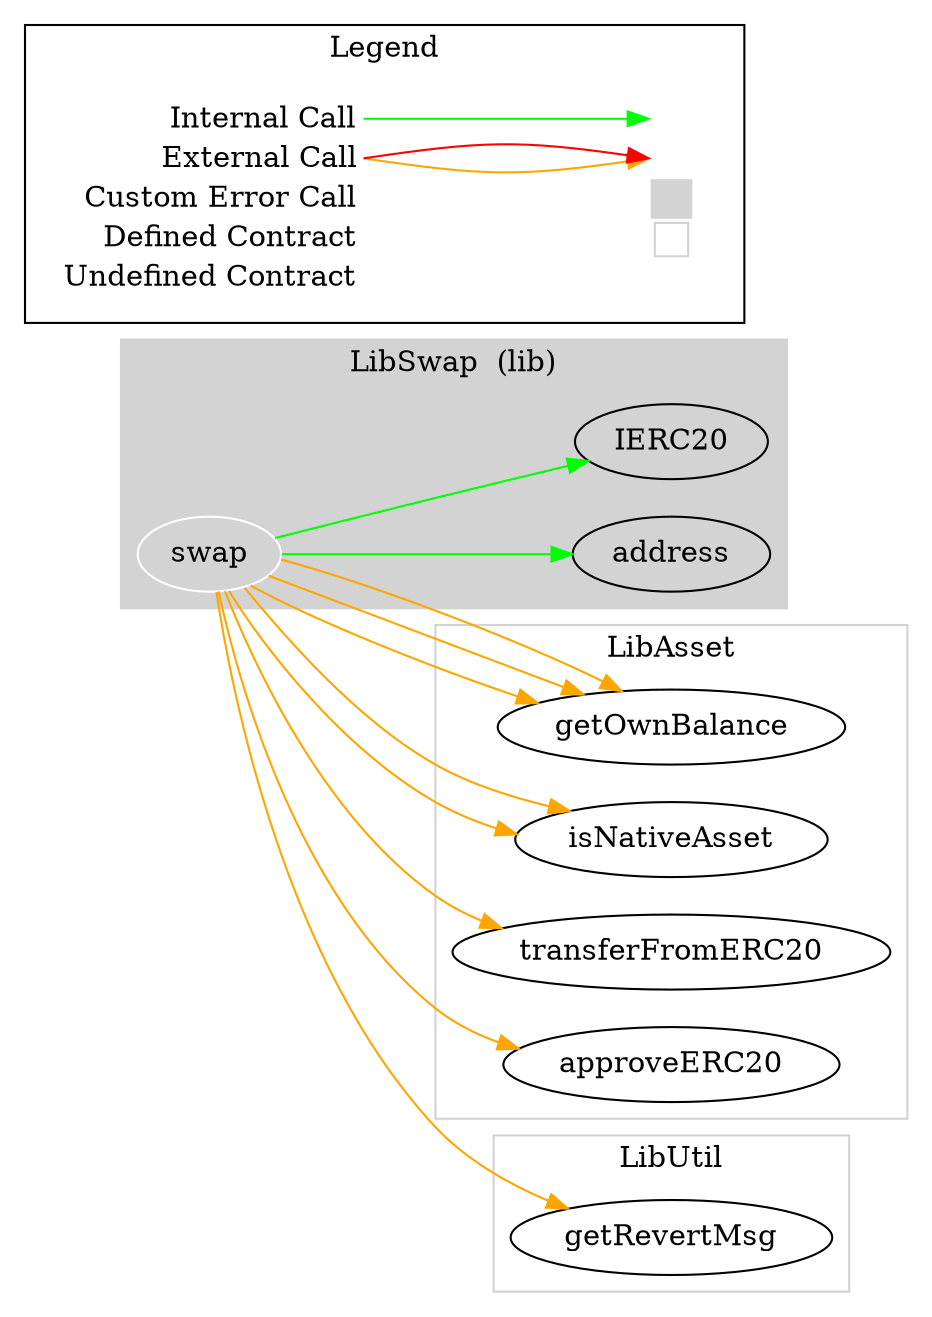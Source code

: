 digraph G {
  graph [ ratio = "auto", page = "100", compound =true ];
subgraph "clusterLibSwap" {
  graph [ label = "LibSwap  (lib)", color = "lightgray", style = "filled", bgcolor = "lightgray" ];
  "LibSwap.swap" [ label = "swap", color = "white" ];
  "LibSwap.address" [ label = "address" ];
  "LibSwap.IERC20" [ label = "IERC20" ];
}

subgraph "clusterLibAsset" {
  graph [ label = "LibAsset", color = "lightgray" ];
  "LibAsset.getOwnBalance" [ label = "getOwnBalance" ];
  "LibAsset.isNativeAsset" [ label = "isNativeAsset" ];
  "LibAsset.transferFromERC20" [ label = "transferFromERC20" ];
  "LibAsset.approveERC20" [ label = "approveERC20" ];
}

subgraph "clusterLibUtil" {
  graph [ label = "LibUtil", color = "lightgray" ];
  "LibUtil.getRevertMsg" [ label = "getRevertMsg" ];
}

  "LibSwap.swap";
  "LibAsset.getOwnBalance";
  "LibAsset.isNativeAsset";
  "LibAsset.transferFromERC20";
  "LibSwap.address";
  "LibAsset.approveERC20";
  "LibSwap.IERC20";
  "LibUtil.getRevertMsg";
  "LibSwap.swap" -> "LibAsset.getOwnBalance" [ color = "orange" ];
  "LibSwap.swap" -> "LibAsset.isNativeAsset" [ color = "orange" ];
  "LibSwap.swap" -> "LibAsset.getOwnBalance" [ color = "orange" ];
  "LibSwap.swap" -> "LibAsset.transferFromERC20" [ color = "orange" ];
  "LibSwap.swap" -> "LibSwap.address" [ color = "green" ];
  "LibSwap.swap" -> "LibAsset.isNativeAsset" [ color = "orange" ];
  "LibSwap.swap" -> "LibAsset.approveERC20" [ color = "orange" ];
  "LibSwap.swap" -> "LibSwap.IERC20" [ color = "green" ];
  "LibSwap.swap" -> "LibUtil.getRevertMsg" [ color = "orange" ];
  "LibSwap.swap" -> "LibAsset.getOwnBalance" [ color = "orange" ];


rankdir=LR
node [shape=plaintext]
subgraph cluster_01 { 
label = "Legend";
key [label=<<table border="0" cellpadding="2" cellspacing="0" cellborder="0">
  <tr><td align="right" port="i1">Internal Call</td></tr>
  <tr><td align="right" port="i2">External Call</td></tr>
  <tr><td align="right" port="i2">Custom Error Call</td></tr>
  <tr><td align="right" port="i3">Defined Contract</td></tr>
  <tr><td align="right" port="i4">Undefined Contract</td></tr>
  </table>>]
key2 [label=<<table border="0" cellpadding="2" cellspacing="0" cellborder="0">
  <tr><td port="i1">&nbsp;&nbsp;&nbsp;</td></tr>
  <tr><td port="i2">&nbsp;&nbsp;&nbsp;</td></tr>
  <tr><td port="i3" bgcolor="lightgray">&nbsp;&nbsp;&nbsp;</td></tr>
  <tr><td port="i4">
    <table border="1" cellborder="0" cellspacing="0" cellpadding="7" color="lightgray">
      <tr>
       <td></td>
      </tr>
     </table>
  </td></tr>
  </table>>]
key:i1:e -> key2:i1:w [color="green"]
key:i2:e -> key2:i2:w [color="orange"]
key:i2:e -> key2:i2:w [color="red"]
}
}


